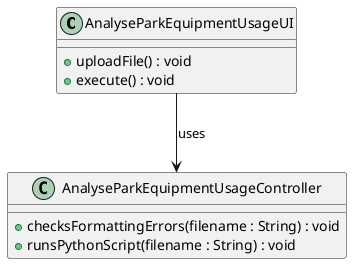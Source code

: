 @startuml
skinparam packageStyle rectangle
skinparam shadowing false
skinparam linetype polyline

'left to right direction

class AnalyseParkEquipmentUsageUI {
    + uploadFile() : void
    + execute() : void
}

class AnalyseParkEquipmentUsageController {
    + checksFormattingErrors(filename : String) : void
    + runsPythonScript(filename : String) : void
}

AnalyseParkEquipmentUsageUI --> AnalyseParkEquipmentUsageController : uses

@enduml